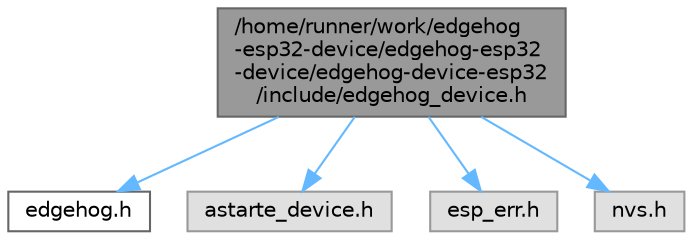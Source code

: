 digraph "/home/runner/work/edgehog-esp32-device/edgehog-esp32-device/edgehog-device-esp32/include/edgehog_device.h"
{
 // LATEX_PDF_SIZE
  bgcolor="transparent";
  edge [fontname=Helvetica,fontsize=10,labelfontname=Helvetica,labelfontsize=10];
  node [fontname=Helvetica,fontsize=10,shape=box,height=0.2,width=0.4];
  Node1 [id="Node000001",label="/home/runner/work/edgehog\l-esp32-device/edgehog-esp32\l-device/edgehog-device-esp32\l/include/edgehog_device.h",height=0.2,width=0.4,color="gray40", fillcolor="grey60", style="filled", fontcolor="black",tooltip="Edgehog device SDK API."];
  Node1 -> Node2 [id="edge1_Node000001_Node000002",color="steelblue1",style="solid",tooltip=" "];
  Node2 [id="Node000002",label="edgehog.h",height=0.2,width=0.4,color="grey40", fillcolor="white", style="filled",URL="$edgehog_8h.html",tooltip="Edgehog types and defines."];
  Node1 -> Node3 [id="edge2_Node000001_Node000003",color="steelblue1",style="solid",tooltip=" "];
  Node3 [id="Node000003",label="astarte_device.h",height=0.2,width=0.4,color="grey60", fillcolor="#E0E0E0", style="filled",tooltip=" "];
  Node1 -> Node4 [id="edge3_Node000001_Node000004",color="steelblue1",style="solid",tooltip=" "];
  Node4 [id="Node000004",label="esp_err.h",height=0.2,width=0.4,color="grey60", fillcolor="#E0E0E0", style="filled",tooltip=" "];
  Node1 -> Node5 [id="edge4_Node000001_Node000005",color="steelblue1",style="solid",tooltip=" "];
  Node5 [id="Node000005",label="nvs.h",height=0.2,width=0.4,color="grey60", fillcolor="#E0E0E0", style="filled",tooltip=" "];
}
